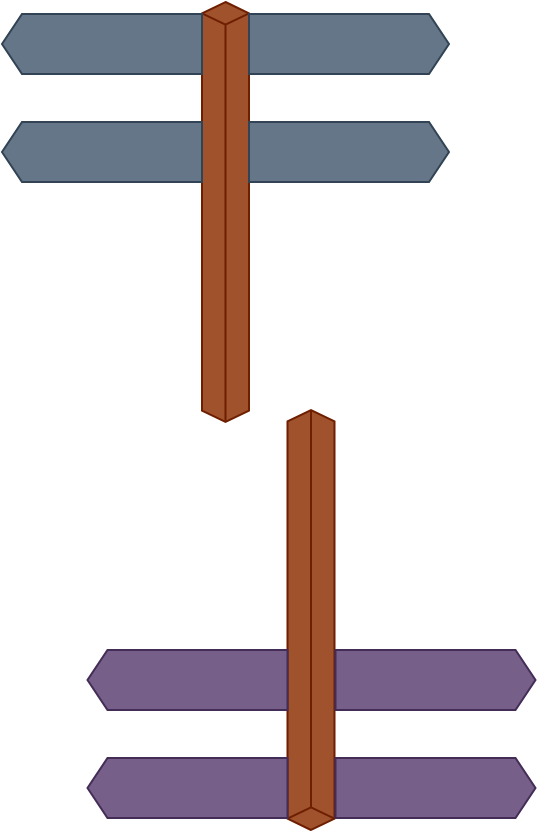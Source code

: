 <mxfile version="24.5.1" type="device">
  <diagram name="Page-1" id="4zJxbQgZF1wR3b6nxz7K">
    <mxGraphModel dx="1882" dy="-228" grid="0" gridSize="10" guides="1" tooltips="1" connect="1" arrows="1" fold="1" page="1" pageScale="1" pageWidth="827" pageHeight="1169" math="0" shadow="0">
      <root>
        <mxCell id="0" />
        <mxCell id="1" parent="0" />
        <mxCell id="koEvkS_hICI9KBkKzIpD-2" value="" style="group" vertex="1" connectable="0" parent="1">
          <mxGeometry x="280" y="1546" width="266.25" height="414" as="geometry" />
        </mxCell>
        <mxCell id="Wgs9sX5iCPWpXRClivq1-43" value="" style="html=1;shape=mxgraph.basic.isocube;isoAngle=15;fillColor=#a0522d;fontColor=#ffffff;strokeColor=#6D1F00;" parent="koEvkS_hICI9KBkKzIpD-2" vertex="1">
          <mxGeometry x="100" width="23.5" height="210" as="geometry" />
        </mxCell>
        <mxCell id="Wgs9sX5iCPWpXRClivq1-37" value="" style="html=1;shadow=0;dashed=0;align=center;verticalAlign=middle;shape=mxgraph.arrows2.arrow;dy=0;dx=10;notch=0;rotation=-180;fillColor=#647687;fontColor=#ffffff;strokeColor=#314354;" parent="koEvkS_hICI9KBkKzIpD-2" vertex="1">
          <mxGeometry y="6" width="100" height="30" as="geometry" />
        </mxCell>
        <mxCell id="Wgs9sX5iCPWpXRClivq1-39" value="" style="html=1;shadow=0;dashed=0;align=center;verticalAlign=middle;shape=mxgraph.arrows2.arrow;dy=0;dx=10;notch=0;rotation=0;fillColor=#647687;fontColor=#ffffff;strokeColor=#314354;" parent="koEvkS_hICI9KBkKzIpD-2" vertex="1">
          <mxGeometry x="123.5" y="6" width="100" height="30" as="geometry" />
        </mxCell>
        <mxCell id="Wgs9sX5iCPWpXRClivq1-40" value="" style="html=1;shadow=0;dashed=0;align=center;verticalAlign=middle;shape=mxgraph.arrows2.arrow;dy=0;dx=10;notch=0;rotation=-180;fillColor=#647687;fontColor=#ffffff;strokeColor=#314354;" parent="koEvkS_hICI9KBkKzIpD-2" vertex="1">
          <mxGeometry y="60" width="100" height="30" as="geometry" />
        </mxCell>
        <mxCell id="Wgs9sX5iCPWpXRClivq1-42" value="" style="html=1;shadow=0;dashed=0;align=center;verticalAlign=middle;shape=mxgraph.arrows2.arrow;dy=0;dx=10;notch=0;rotation=0;fillColor=#647687;fontColor=#ffffff;strokeColor=#314354;" parent="koEvkS_hICI9KBkKzIpD-2" vertex="1">
          <mxGeometry x="123.5" y="60" width="100" height="30" as="geometry" />
        </mxCell>
        <mxCell id="Wgs9sX5iCPWpXRClivq1-54" value="" style="group;rotation=-180;" parent="koEvkS_hICI9KBkKzIpD-2" vertex="1" connectable="0">
          <mxGeometry x="42.75" y="204" width="223.5" height="210" as="geometry" />
        </mxCell>
        <mxCell id="Wgs9sX5iCPWpXRClivq1-49" value="" style="html=1;shape=mxgraph.basic.isocube;isoAngle=15;fillColor=#a0522d;fontColor=#ffffff;strokeColor=#6D1F00;rotation=-180;" parent="Wgs9sX5iCPWpXRClivq1-54" vertex="1">
          <mxGeometry x="100" width="23.5" height="210" as="geometry" />
        </mxCell>
        <mxCell id="Wgs9sX5iCPWpXRClivq1-50" value="" style="html=1;shadow=0;dashed=0;align=center;verticalAlign=middle;shape=mxgraph.arrows2.arrow;dy=0;dx=10;notch=0;rotation=-360;fillColor=#76608a;fontColor=#ffffff;strokeColor=#432D57;" parent="Wgs9sX5iCPWpXRClivq1-54" vertex="1">
          <mxGeometry x="124" y="174" width="100" height="30" as="geometry" />
        </mxCell>
        <mxCell id="Wgs9sX5iCPWpXRClivq1-51" value="" style="html=1;shadow=0;dashed=0;align=center;verticalAlign=middle;shape=mxgraph.arrows2.arrow;dy=0;dx=10;notch=0;rotation=-180;fillColor=#76608a;fontColor=#ffffff;strokeColor=#432D57;" parent="Wgs9sX5iCPWpXRClivq1-54" vertex="1">
          <mxGeometry y="174" width="100" height="30" as="geometry" />
        </mxCell>
        <mxCell id="Wgs9sX5iCPWpXRClivq1-52" value="" style="html=1;shadow=0;dashed=0;align=center;verticalAlign=middle;shape=mxgraph.arrows2.arrow;dy=0;dx=10;notch=0;rotation=-360;fillColor=#76608a;fontColor=#ffffff;strokeColor=#432D57;" parent="Wgs9sX5iCPWpXRClivq1-54" vertex="1">
          <mxGeometry x="124" y="120" width="100" height="30" as="geometry" />
        </mxCell>
        <mxCell id="Wgs9sX5iCPWpXRClivq1-53" value="" style="html=1;shadow=0;dashed=0;align=center;verticalAlign=middle;shape=mxgraph.arrows2.arrow;dy=0;dx=10;notch=0;rotation=-180;fillColor=#76608a;fontColor=#ffffff;strokeColor=#432D57;" parent="Wgs9sX5iCPWpXRClivq1-54" vertex="1">
          <mxGeometry y="120" width="100" height="30" as="geometry" />
        </mxCell>
      </root>
    </mxGraphModel>
  </diagram>
</mxfile>
